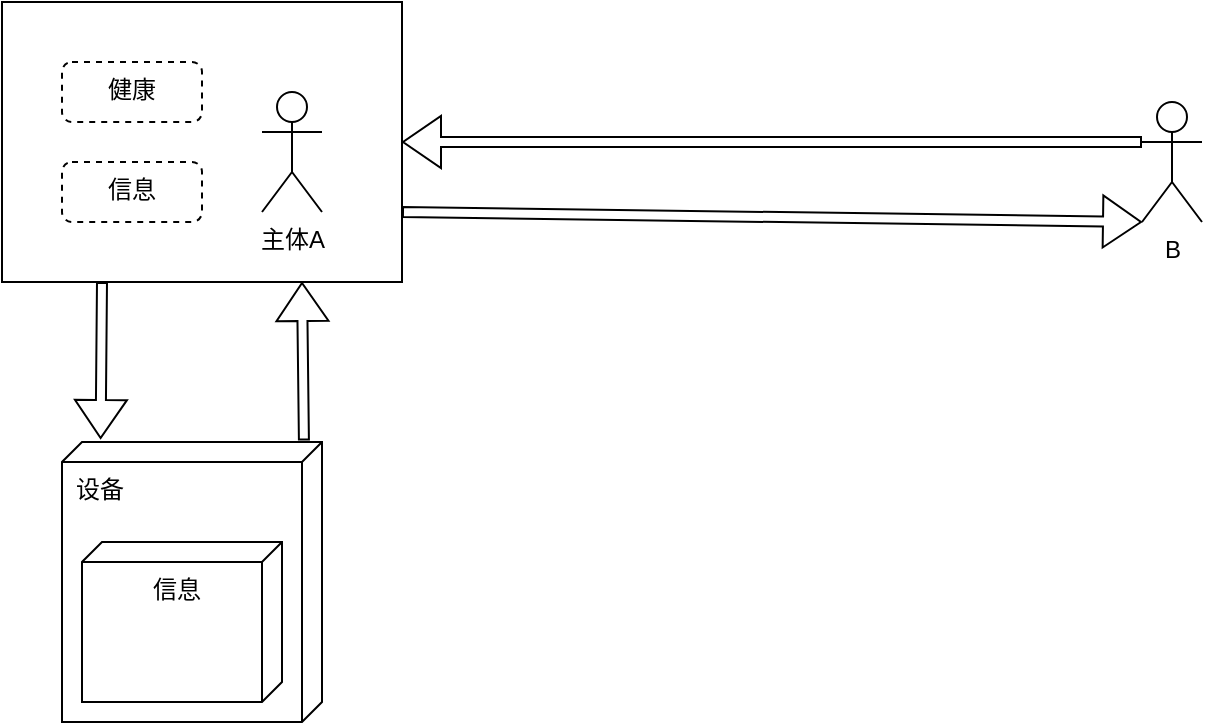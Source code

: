 <mxfile version="21.3.8" type="github">
  <diagram name="第 1 页" id="PbRfWuxGKFb0lXcP3tOV">
    <mxGraphModel dx="1050" dy="625" grid="1" gridSize="10" guides="1" tooltips="1" connect="1" arrows="1" fold="1" page="1" pageScale="1" pageWidth="827" pageHeight="1169" math="0" shadow="0">
      <root>
        <mxCell id="0" />
        <mxCell id="1" parent="0" />
        <mxCell id="5uqvr3K4V6anRMqf3P03-5" value="B" style="shape=umlActor;verticalLabelPosition=bottom;verticalAlign=top;html=1;" vertex="1" parent="1">
          <mxGeometry x="650" y="190" width="30" height="60" as="geometry" />
        </mxCell>
        <mxCell id="5uqvr3K4V6anRMqf3P03-20" value="" style="group" vertex="1" connectable="0" parent="1">
          <mxGeometry x="80" y="140" width="200" height="140" as="geometry" />
        </mxCell>
        <mxCell id="5uqvr3K4V6anRMqf3P03-18" value="" style="rounded=0;whiteSpace=wrap;html=1;" vertex="1" parent="5uqvr3K4V6anRMqf3P03-20">
          <mxGeometry width="200" height="140" as="geometry" />
        </mxCell>
        <mxCell id="5uqvr3K4V6anRMqf3P03-19" value="" style="group" vertex="1" connectable="0" parent="5uqvr3K4V6anRMqf3P03-20">
          <mxGeometry x="30" y="30" width="130" height="90" as="geometry" />
        </mxCell>
        <mxCell id="5uqvr3K4V6anRMqf3P03-2" value="主体A" style="shape=umlActor;verticalLabelPosition=bottom;verticalAlign=top;html=1;" vertex="1" parent="5uqvr3K4V6anRMqf3P03-19">
          <mxGeometry x="100" y="15" width="30" height="60" as="geometry" />
        </mxCell>
        <mxCell id="5uqvr3K4V6anRMqf3P03-13" value="健康" style="html=1;align=center;verticalAlign=top;rounded=1;absoluteArcSize=1;arcSize=10;dashed=1;whiteSpace=wrap;" vertex="1" parent="5uqvr3K4V6anRMqf3P03-20">
          <mxGeometry x="30" y="30" width="70" height="30" as="geometry" />
        </mxCell>
        <mxCell id="5uqvr3K4V6anRMqf3P03-8" value="信息" style="html=1;align=center;verticalAlign=top;rounded=1;absoluteArcSize=1;arcSize=10;dashed=1;whiteSpace=wrap;" vertex="1" parent="5uqvr3K4V6anRMqf3P03-20">
          <mxGeometry x="30" y="80" width="70" height="30" as="geometry" />
        </mxCell>
        <mxCell id="5uqvr3K4V6anRMqf3P03-21" value="" style="shape=flexArrow;endArrow=classic;html=1;rounded=0;exitX=0.25;exitY=1;exitDx=0;exitDy=0;entryX=0.145;entryY=-0.008;entryDx=0;entryDy=0;entryPerimeter=0;width=5;" edge="1" parent="1" source="5uqvr3K4V6anRMqf3P03-18">
          <mxGeometry width="50" height="50" relative="1" as="geometry">
            <mxPoint x="210" y="330" as="sourcePoint" />
            <mxPoint x="129.3" y="358.48" as="targetPoint" />
          </mxGeometry>
        </mxCell>
        <mxCell id="5uqvr3K4V6anRMqf3P03-22" value="" style="shape=flexArrow;endArrow=classic;html=1;rounded=0;entryX=0.75;entryY=1;entryDx=0;entryDy=0;width=5;exitX=0.444;exitY=-0.004;exitDx=0;exitDy=0;exitPerimeter=0;" edge="1" parent="1" target="5uqvr3K4V6anRMqf3P03-18">
          <mxGeometry width="50" height="50" relative="1" as="geometry">
            <mxPoint x="230.96" y="359.24" as="sourcePoint" />
            <mxPoint x="440" y="300" as="targetPoint" />
          </mxGeometry>
        </mxCell>
        <mxCell id="5uqvr3K4V6anRMqf3P03-23" value="" style="shape=flexArrow;endArrow=classic;html=1;rounded=0;entryX=1;entryY=0.5;entryDx=0;entryDy=0;exitX=0;exitY=0.333;exitDx=0;exitDy=0;exitPerimeter=0;width=5;" edge="1" parent="1" source="5uqvr3K4V6anRMqf3P03-5" target="5uqvr3K4V6anRMqf3P03-18">
          <mxGeometry width="50" height="50" relative="1" as="geometry">
            <mxPoint x="390" y="350" as="sourcePoint" />
            <mxPoint x="440" y="300" as="targetPoint" />
          </mxGeometry>
        </mxCell>
        <mxCell id="5uqvr3K4V6anRMqf3P03-24" value="" style="shape=flexArrow;endArrow=classic;html=1;rounded=0;exitX=1;exitY=0.75;exitDx=0;exitDy=0;width=5;entryX=0;entryY=1;entryDx=0;entryDy=0;entryPerimeter=0;" edge="1" parent="1" source="5uqvr3K4V6anRMqf3P03-18" target="5uqvr3K4V6anRMqf3P03-5">
          <mxGeometry width="50" height="50" relative="1" as="geometry">
            <mxPoint x="650" y="200" as="sourcePoint" />
            <mxPoint x="440" y="370" as="targetPoint" />
          </mxGeometry>
        </mxCell>
        <mxCell id="5uqvr3K4V6anRMqf3P03-15" value="" style="group" vertex="1" connectable="0" parent="1">
          <mxGeometry x="110" y="360" width="240" height="140" as="geometry" />
        </mxCell>
        <mxCell id="5uqvr3K4V6anRMqf3P03-3" value="设备" style="verticalAlign=top;align=left;shape=cube;size=10;direction=south;fontStyle=0;html=1;boundedLbl=1;spacingLeft=5;whiteSpace=wrap;" vertex="1" parent="5uqvr3K4V6anRMqf3P03-15">
          <mxGeometry width="130" height="140" as="geometry" />
        </mxCell>
        <mxCell id="5uqvr3K4V6anRMqf3P03-4" value="信息" style="verticalAlign=top;align=center;shape=cube;size=10;direction=south;html=1;boundedLbl=1;spacingLeft=5;whiteSpace=wrap;" vertex="1" parent="5uqvr3K4V6anRMqf3P03-3">
          <mxGeometry width="100" height="80" relative="1" as="geometry">
            <mxPoint x="10" y="50" as="offset" />
          </mxGeometry>
        </mxCell>
      </root>
    </mxGraphModel>
  </diagram>
</mxfile>
